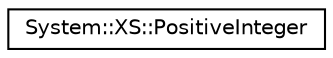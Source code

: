 digraph G
{
  edge [fontname="Helvetica",fontsize="10",labelfontname="Helvetica",labelfontsize="10"];
  node [fontname="Helvetica",fontsize="10",shape=record];
  rankdir="LR";
  Node1 [label="System::XS::PositiveInteger",height=0.2,width=0.4,color="black", fillcolor="white", style="filled",URL="$class_system_1_1_x_s_1_1_positive_integer.html"];
}
